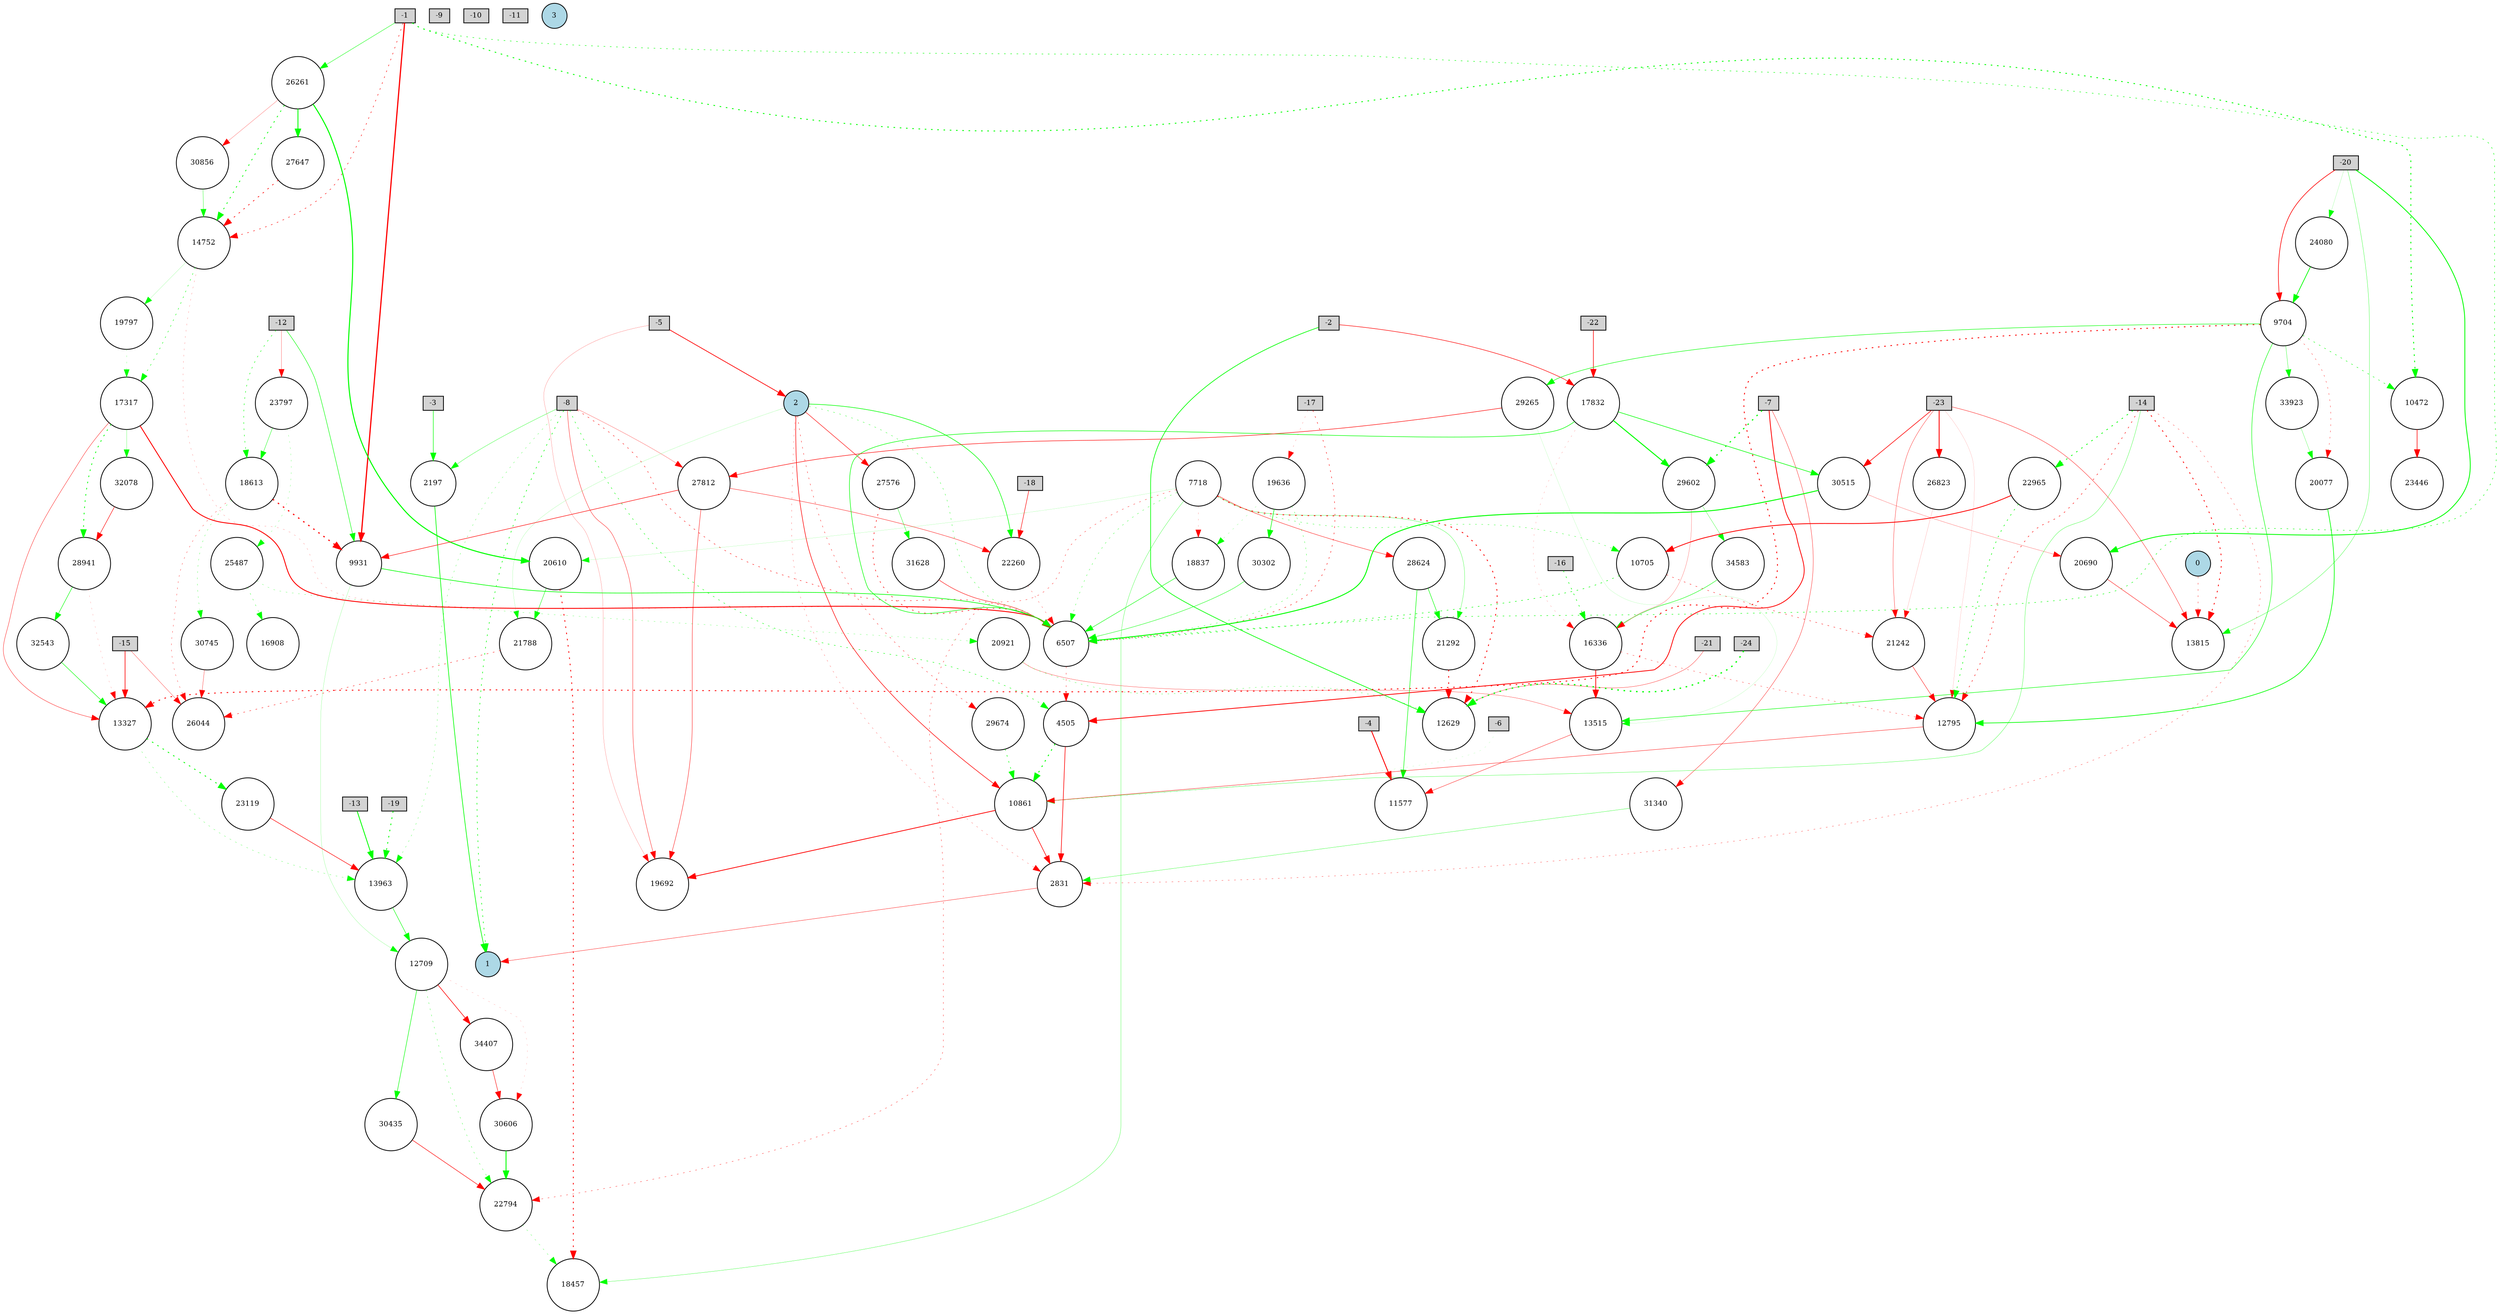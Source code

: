 digraph {
	node [fontsize=9 height=0.2 shape=circle width=0.2]
	-1 [fillcolor=lightgray shape=box style=filled]
	-2 [fillcolor=lightgray shape=box style=filled]
	-3 [fillcolor=lightgray shape=box style=filled]
	-4 [fillcolor=lightgray shape=box style=filled]
	-5 [fillcolor=lightgray shape=box style=filled]
	-6 [fillcolor=lightgray shape=box style=filled]
	-7 [fillcolor=lightgray shape=box style=filled]
	-8 [fillcolor=lightgray shape=box style=filled]
	-9 [fillcolor=lightgray shape=box style=filled]
	-10 [fillcolor=lightgray shape=box style=filled]
	-11 [fillcolor=lightgray shape=box style=filled]
	-12 [fillcolor=lightgray shape=box style=filled]
	-13 [fillcolor=lightgray shape=box style=filled]
	-14 [fillcolor=lightgray shape=box style=filled]
	-15 [fillcolor=lightgray shape=box style=filled]
	-16 [fillcolor=lightgray shape=box style=filled]
	-17 [fillcolor=lightgray shape=box style=filled]
	-18 [fillcolor=lightgray shape=box style=filled]
	-19 [fillcolor=lightgray shape=box style=filled]
	-20 [fillcolor=lightgray shape=box style=filled]
	-21 [fillcolor=lightgray shape=box style=filled]
	-22 [fillcolor=lightgray shape=box style=filled]
	-23 [fillcolor=lightgray shape=box style=filled]
	-24 [fillcolor=lightgray shape=box style=filled]
	0 [fillcolor=lightblue style=filled]
	1 [fillcolor=lightblue style=filled]
	2 [fillcolor=lightblue style=filled]
	3 [fillcolor=lightblue style=filled]
	20610 [fillcolor=white style=filled]
	33923 [fillcolor=white style=filled]
	30856 [fillcolor=white style=filled]
	22794 [fillcolor=white style=filled]
	13963 [fillcolor=white style=filled]
	16908 [fillcolor=white style=filled]
	28941 [fillcolor=white style=filled]
	30606 [fillcolor=white style=filled]
	13327 [fillcolor=white style=filled]
	24080 [fillcolor=white style=filled]
	31628 [fillcolor=white style=filled]
	2831 [fillcolor=white style=filled]
	25487 [fillcolor=white style=filled]
	26261 [fillcolor=white style=filled]
	23446 [fillcolor=white style=filled]
	2197 [fillcolor=white style=filled]
	34583 [fillcolor=white style=filled]
	4505 [fillcolor=white style=filled]
	18457 [fillcolor=white style=filled]
	30745 [fillcolor=white style=filled]
	21788 [fillcolor=white style=filled]
	18837 [fillcolor=white style=filled]
	32543 [fillcolor=white style=filled]
	14752 [fillcolor=white style=filled]
	29602 [fillcolor=white style=filled]
	27812 [fillcolor=white style=filled]
	17317 [fillcolor=white style=filled]
	7718 [fillcolor=white style=filled]
	12709 [fillcolor=white style=filled]
	17832 [fillcolor=white style=filled]
	21292 [fillcolor=white style=filled]
	30515 [fillcolor=white style=filled]
	19636 [fillcolor=white style=filled]
	18613 [fillcolor=white style=filled]
	22965 [fillcolor=white style=filled]
	27576 [fillcolor=white style=filled]
	20921 [fillcolor=white style=filled]
	11577 [fillcolor=white style=filled]
	26044 [fillcolor=white style=filled]
	26823 [fillcolor=white style=filled]
	13515 [fillcolor=white style=filled]
	9931 [fillcolor=white style=filled]
	32078 [fillcolor=white style=filled]
	23119 [fillcolor=white style=filled]
	16336 [fillcolor=white style=filled]
	10705 [fillcolor=white style=filled]
	20690 [fillcolor=white style=filled]
	28624 [fillcolor=white style=filled]
	29265 [fillcolor=white style=filled]
	12629 [fillcolor=white style=filled]
	19797 [fillcolor=white style=filled]
	30302 [fillcolor=white style=filled]
	30435 [fillcolor=white style=filled]
	34407 [fillcolor=white style=filled]
	9704 [fillcolor=white style=filled]
	10472 [fillcolor=white style=filled]
	29674 [fillcolor=white style=filled]
	6507 [fillcolor=white style=filled]
	19692 [fillcolor=white style=filled]
	20077 [fillcolor=white style=filled]
	31340 [fillcolor=white style=filled]
	10861 [fillcolor=white style=filled]
	22260 [fillcolor=white style=filled]
	23797 [fillcolor=white style=filled]
	13815 [fillcolor=white style=filled]
	21242 [fillcolor=white style=filled]
	12795 [fillcolor=white style=filled]
	27647 [fillcolor=white style=filled]
	20690 -> 13815 [color=red penwidth=0.4804274384902014 style=solid]
	10861 -> 2831 [color=red penwidth=0.7491990622311925 style=solid]
	28624 -> 11577 [color=green penwidth=0.6312031237712405 style=solid]
	9931 -> 12709 [color=green penwidth=0.1695689233069976 style=solid]
	-17 -> 19636 [color=red penwidth=0.1817189712902846 style=dotted]
	30435 -> 22794 [color=red penwidth=0.6075393627171273 style=solid]
	10705 -> 6507 [color=green penwidth=0.6698628951525044 style=dotted]
	-2 -> 17832 [color=red penwidth=0.6345880764652853 style=solid]
	-12 -> 9931 [color=green penwidth=0.5900308369006829 style=solid]
	12795 -> 10861 [color=red penwidth=0.4465475269640359 style=solid]
	-1 -> 9931 [color=red penwidth=1.515805410867505 style=solid]
	4505 -> 10861 [color=green penwidth=1.1684797325109948 style=dotted]
	17832 -> 30515 [color=green penwidth=0.7162475548212007 style=solid]
	26261 -> 27647 [color=green penwidth=1.0937532847808125 style=solid]
	19797 -> 17317 [color=green penwidth=0.20235673142330168 style=dotted]
	27576 -> 31628 [color=green penwidth=0.4062634214323718 style=solid]
	-8 -> 1 [color=green penwidth=0.7219817553785314 style=dotted]
	14752 -> 19797 [color=green penwidth=0.13779409718256946 style=solid]
	-8 -> 6507 [color=red penwidth=0.5519437036459485 style=dotted]
	17832 -> 16336 [color=red penwidth=0.15741736728232214 style=dotted]
	9704 -> 13327 [color=red penwidth=1.1194234953579851 style=dotted]
	-19 -> 13963 [color=green penwidth=1.090762914003492 style=dotted]
	29602 -> 16336 [color=red penwidth=0.22572373154152933 style=solid]
	10861 -> 19692 [color=red penwidth=0.9591146478299274 style=solid]
	-16 -> 16336 [color=green penwidth=0.6838621761674017 style=dotted]
	21242 -> 12795 [color=red penwidth=0.481129678803907 style=solid]
	-1 -> 14752 [color=red penwidth=0.6062051050898879 style=dotted]
	-15 -> 26044 [color=red penwidth=0.31152343628573986 style=solid]
	25487 -> 20921 [color=green penwidth=0.25320908203386594 style=dotted]
	21788 -> 26044 [color=red penwidth=0.512758181155199 style=dotted]
	-5 -> 19692 [color=red penwidth=0.18431657546135716 style=solid]
	-7 -> 4505 [color=red penwidth=0.9859395348528555 style=solid]
	7718 -> 18837 [color=red penwidth=0.17565651231151563 style=dotted]
	-1 -> 6507 [color=green penwidth=0.6002782045713971 style=dotted]
	14752 -> 6507 [color=red penwidth=0.1906099733563803 style=dotted]
	9931 -> 6507 [color=green penwidth=0.7796149050624425 style=solid]
	31628 -> 6507 [color=red penwidth=0.536441989297334 style=solid]
	-8 -> 19692 [color=red penwidth=0.43270921087154934 style=solid]
	20921 -> 12629 [color=green penwidth=0.32417449526523845 style=dotted]
	-23 -> 26823 [color=red penwidth=1.0763124651757432 style=solid]
	27647 -> 14752 [color=red penwidth=0.8257932326967065 style=dotted]
	17832 -> 6507 [color=green penwidth=0.6749321428572671 style=solid]
	27812 -> 9931 [color=red penwidth=0.6194549882944904 style=solid]
	31340 -> 2831 [color=green penwidth=0.32667922964279983 style=solid]
	23797 -> 18613 [color=green penwidth=0.4426529912202203 style=solid]
	26823 -> 21242 [color=red penwidth=0.12853776599881447 style=solid]
	17317 -> 6507 [color=red penwidth=1.115089229020982 style=solid]
	10472 -> 23446 [color=red penwidth=0.7363485832030593 style=solid]
	18613 -> 9931 [color=red penwidth=1.481289837766635 style=dotted]
	-15 -> 13327 [color=red penwidth=0.7980102450771125 style=solid]
	-1 -> 10472 [color=green penwidth=1.1388065266972696 style=dotted]
	-7 -> 31340 [color=red penwidth=0.3997448729684534 style=solid]
	-8 -> 4505 [color=green penwidth=0.5641978385350892 style=dotted]
	7718 -> 18457 [color=green penwidth=0.3079114802818064 style=solid]
	7718 -> 12629 [color=red penwidth=1.0555488638329595 style=dotted]
	10705 -> 21242 [color=red penwidth=0.4919627292506539 style=dotted]
	22965 -> 10705 [color=red penwidth=1.0187351890533856 style=solid]
	27576 -> 6507 [color=red penwidth=0.6997315604649738 style=dotted]
	2831 -> 1 [color=red penwidth=0.40456394050412614 style=solid]
	26261 -> 20610 [color=green penwidth=1.3118020763202687 style=solid]
	7718 -> 28624 [color=red penwidth=0.45198112488870934 style=solid]
	-8 -> 27812 [color=red penwidth=0.2571226062727324 style=solid]
	2 -> 21788 [color=green penwidth=0.12808226836316894 style=solid]
	26261 -> 14752 [color=green penwidth=0.9363787252113843 style=dotted]
	22965 -> 12795 [color=green penwidth=0.7008898450057209 style=dotted]
	-14 -> 2831 [color=red penwidth=0.3458918891295619 style=dotted]
	9704 -> 13515 [color=green penwidth=0.6052940845183857 style=solid]
	-24 -> 12629 [color=green penwidth=1.6170493999266988 style=dotted]
	-21 -> 12629 [color=red penwidth=0.3488643105420533 style=solid]
	2 -> 29674 [color=red penwidth=0.437735862161895 style=dotted]
	-20 -> 20690 [color=green penwidth=1.044202086543139 style=solid]
	17317 -> 13327 [color=red penwidth=0.4242358836454164 style=solid]
	29265 -> 13515 [color=green penwidth=0.10229353532248325 style=solid]
	19636 -> 6507 [color=green penwidth=0.3679631115141345 style=dotted]
	-7 -> 29602 [color=green penwidth=1.4448498243268733 style=dotted]
	28941 -> 32543 [color=green penwidth=0.5918164467048871 style=solid]
	-13 -> 13963 [color=green penwidth=1.0473485929528108 style=solid]
	0 -> 13815 [color=red penwidth=0.4039810938746222 style=dotted]
	-20 -> 9704 [color=red penwidth=0.7755425002252708 style=solid]
	-23 -> 21242 [color=red penwidth=0.36721296159915184 style=solid]
	18613 -> 30745 [color=green penwidth=0.29618488082520034 style=dotted]
	-14 -> 10861 [color=green penwidth=0.3238389244006279 style=solid]
	34583 -> 16336 [color=green penwidth=0.5251984110391994 style=solid]
	-2 -> 12629 [color=green penwidth=0.831935777449169 style=solid]
	-14 -> 12795 [color=red penwidth=0.6138459061277749 style=dotted]
	18613 -> 26044 [color=red penwidth=0.34109830333820923 style=dotted]
	24080 -> 9704 [color=green penwidth=0.9002062969209553 style=solid]
	2 -> 6507 [color=green penwidth=0.39604999763828763 style=dotted]
	19636 -> 30302 [color=green penwidth=0.6948588563053785 style=solid]
	2 -> 22260 [color=green penwidth=0.7185560852463801 style=solid]
	12709 -> 30606 [color=red penwidth=0.13198509432833871 style=dotted]
	7718 -> 10705 [color=green penwidth=0.3934176612878254 style=dotted]
	27812 -> 19692 [color=red penwidth=0.47121221300586213 style=solid]
	14752 -> 17317 [color=green penwidth=0.5405824230614372 style=dotted]
	22794 -> 18457 [color=green penwidth=0.29791950800781086 style=dotted]
	27812 -> 22260 [color=red penwidth=0.4430927814798453 style=solid]
	7718 -> 21292 [color=green penwidth=0.3054544831347549 style=solid]
	-18 -> 22260 [color=red penwidth=0.6104572343839582 style=solid]
	-6 -> 10861 [color=green penwidth=0.11022587342724666 style=dotted]
	-23 -> 13815 [color=red penwidth=0.42922241042754794 style=solid]
	2 -> 2831 [color=red penwidth=0.2532584429967362 style=dotted]
	21292 -> 12629 [color=red penwidth=1.0797395723683059 style=dotted]
	19636 -> 18837 [color=green penwidth=0.19482977194616904 style=dotted]
	23119 -> 13963 [color=red penwidth=0.6335240684237037 style=solid]
	-12 -> 23797 [color=red penwidth=0.2693396082243281 style=solid]
	-12 -> 18613 [color=green penwidth=0.585077277831442 style=dotted]
	12709 -> 22794 [color=green penwidth=0.3395805093747755 style=dotted]
	30856 -> 14752 [color=green penwidth=0.36949478936537294 style=solid]
	17317 -> 28941 [color=green penwidth=0.9650069778041306 style=dotted]
	26261 -> 30856 [color=red penwidth=0.23369346410393363 style=solid]
	29602 -> 34583 [color=green penwidth=0.31983333766987126 style=solid]
	-3 -> 2197 [color=green penwidth=0.655257774156767 style=solid]
	13327 -> 13963 [color=green penwidth=0.2853932427121705 style=dotted]
	13327 -> 23119 [color=green penwidth=1.0600655091954183 style=dotted]
	7718 -> 20610 [color=green penwidth=0.11183520719764437 style=solid]
	30515 -> 20690 [color=red penwidth=0.23121465972926777 style=solid]
	30606 -> 22794 [color=green penwidth=1.1302093562087199 style=solid]
	4505 -> 2831 [color=red penwidth=0.7539673722741442 style=solid]
	2 -> 27576 [color=red penwidth=0.5806312098133197 style=solid]
	-8 -> 13963 [color=green penwidth=0.2845984213570978 style=dotted]
	-23 -> 30515 [color=red penwidth=0.7487043889975773 style=solid]
	30745 -> 26044 [color=red penwidth=0.33239533297872215 style=solid]
	7718 -> 22794 [color=red penwidth=0.40276170335230854 style=dotted]
	25487 -> 16908 [color=green penwidth=0.36812574056708314 style=dotted]
	9704 -> 20077 [color=red penwidth=0.37318732547634614 style=dotted]
	28941 -> 13327 [color=red penwidth=0.14941927724016088 style=dotted]
	17832 -> 29602 [color=green penwidth=1.2418686687680676 style=solid]
	-1 -> 26261 [color=green penwidth=0.46999982388942385 style=solid]
	13963 -> 12709 [color=green penwidth=0.5851848543171402 style=solid]
	7718 -> 6507 [color=green penwidth=0.35751039776286886 style=dotted]
	9704 -> 33923 [color=green penwidth=0.35346692439368965 style=solid]
	29674 -> 10861 [color=green penwidth=0.680577207835855 style=dotted]
	-20 -> 24080 [color=green penwidth=0.14619449771273246 style=solid]
	34407 -> 30606 [color=red penwidth=0.5519940975700831 style=solid]
	32078 -> 28941 [color=red penwidth=0.5946098072213813 style=solid]
	32543 -> 13327 [color=green penwidth=0.5856329029487941 style=solid]
	30302 -> 6507 [color=green penwidth=0.47190506158613943 style=solid]
	18837 -> 6507 [color=green penwidth=0.5519840272268042 style=solid]
	16336 -> 12795 [color=red penwidth=0.3759109558813053 style=dotted]
	20921 -> 13515 [color=red penwidth=0.30750487133031357 style=solid]
	16336 -> 13515 [color=red penwidth=0.9497884677930718 style=solid]
	-14 -> 22965 [color=green penwidth=0.9456152738075214 style=dotted]
	6507 -> 4505 [color=red penwidth=0.404490268033177 style=dotted]
	-8 -> 2197 [color=green penwidth=0.3408742722406297 style=solid]
	30515 -> 6507 [color=green penwidth=1.1707394720280657 style=solid]
	23797 -> 25487 [color=green penwidth=0.22476188439040257 style=dotted]
	12709 -> 30435 [color=green penwidth=0.6137915883444112 style=solid]
	-14 -> 13815 [color=red penwidth=1.0060411881346303 style=dotted]
	-22 -> 17832 [color=red penwidth=0.7488828887098333 style=solid]
	-23 -> 12795 [color=red penwidth=0.10728549467809093 style=solid]
	20610 -> 21788 [color=green penwidth=0.4956782398830043 style=solid]
	33923 -> 20077 [color=green penwidth=0.2679017319326201 style=solid]
	12709 -> 34407 [color=red penwidth=0.7527328751680252 style=solid]
	2 -> 10861 [color=red penwidth=0.6944198009215214 style=solid]
	22260 -> 6507 [color=red penwidth=0.2913748798072339 style=dotted]
	20077 -> 12795 [color=green penwidth=0.8423730472555228 style=solid]
	-17 -> 6507 [color=red penwidth=0.5747765321465634 style=dotted]
	9704 -> 10472 [color=green penwidth=0.5529993314050862 style=dotted]
	17317 -> 32078 [color=green penwidth=0.2492434602572341 style=solid]
	20610 -> 18457 [color=red penwidth=1.0327673539734246 style=dotted]
	2197 -> 1 [color=green penwidth=0.8083136006919215 style=solid]
	9704 -> 29265 [color=green penwidth=0.5967402536775109 style=solid]
	-20 -> 13815 [color=green penwidth=0.3335713802824162 style=solid]
	13515 -> 11577 [color=red penwidth=0.4145646423375753 style=solid]
	-4 -> 11577 [color=red penwidth=1.1077489440668766 style=solid]
	-5 -> 2 [color=red penwidth=0.8580336577874433 style=solid]
	29265 -> 27812 [color=red penwidth=0.620928511338327 style=solid]
	28624 -> 21292 [color=green penwidth=0.6000399544792437 style=solid]
}
